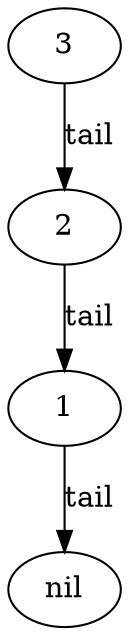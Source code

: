 digraph {
    p1[label=3 class="cell,disabled"]
    p2[label=2 class="cell"]
    p3[label=1 class="cell"]
    nil[class="nil"]

    p1 -> p2[label=tail class="disabled"]
    p2 -> p3[label=tail]
    p3 -> nil[label=tail]
}
